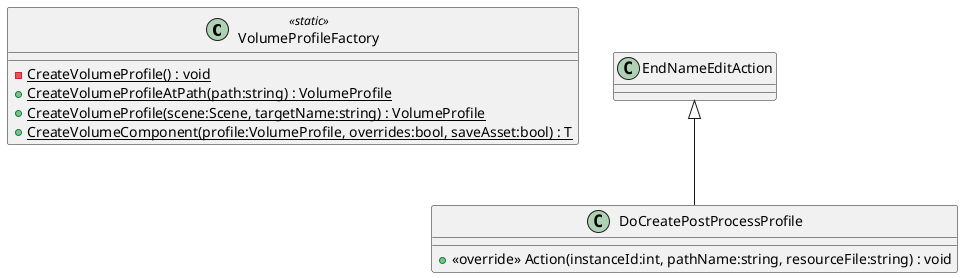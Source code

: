 @startuml
class VolumeProfileFactory <<static>> {
    {static} - CreateVolumeProfile() : void
    + {static} CreateVolumeProfileAtPath(path:string) : VolumeProfile
    + {static} CreateVolumeProfile(scene:Scene, targetName:string) : VolumeProfile
    + {static} CreateVolumeComponent(profile:VolumeProfile, overrides:bool, saveAsset:bool) : T
}
class DoCreatePostProcessProfile {
    + <<override>> Action(instanceId:int, pathName:string, resourceFile:string) : void
}
EndNameEditAction <|-- DoCreatePostProcessProfile
@enduml
